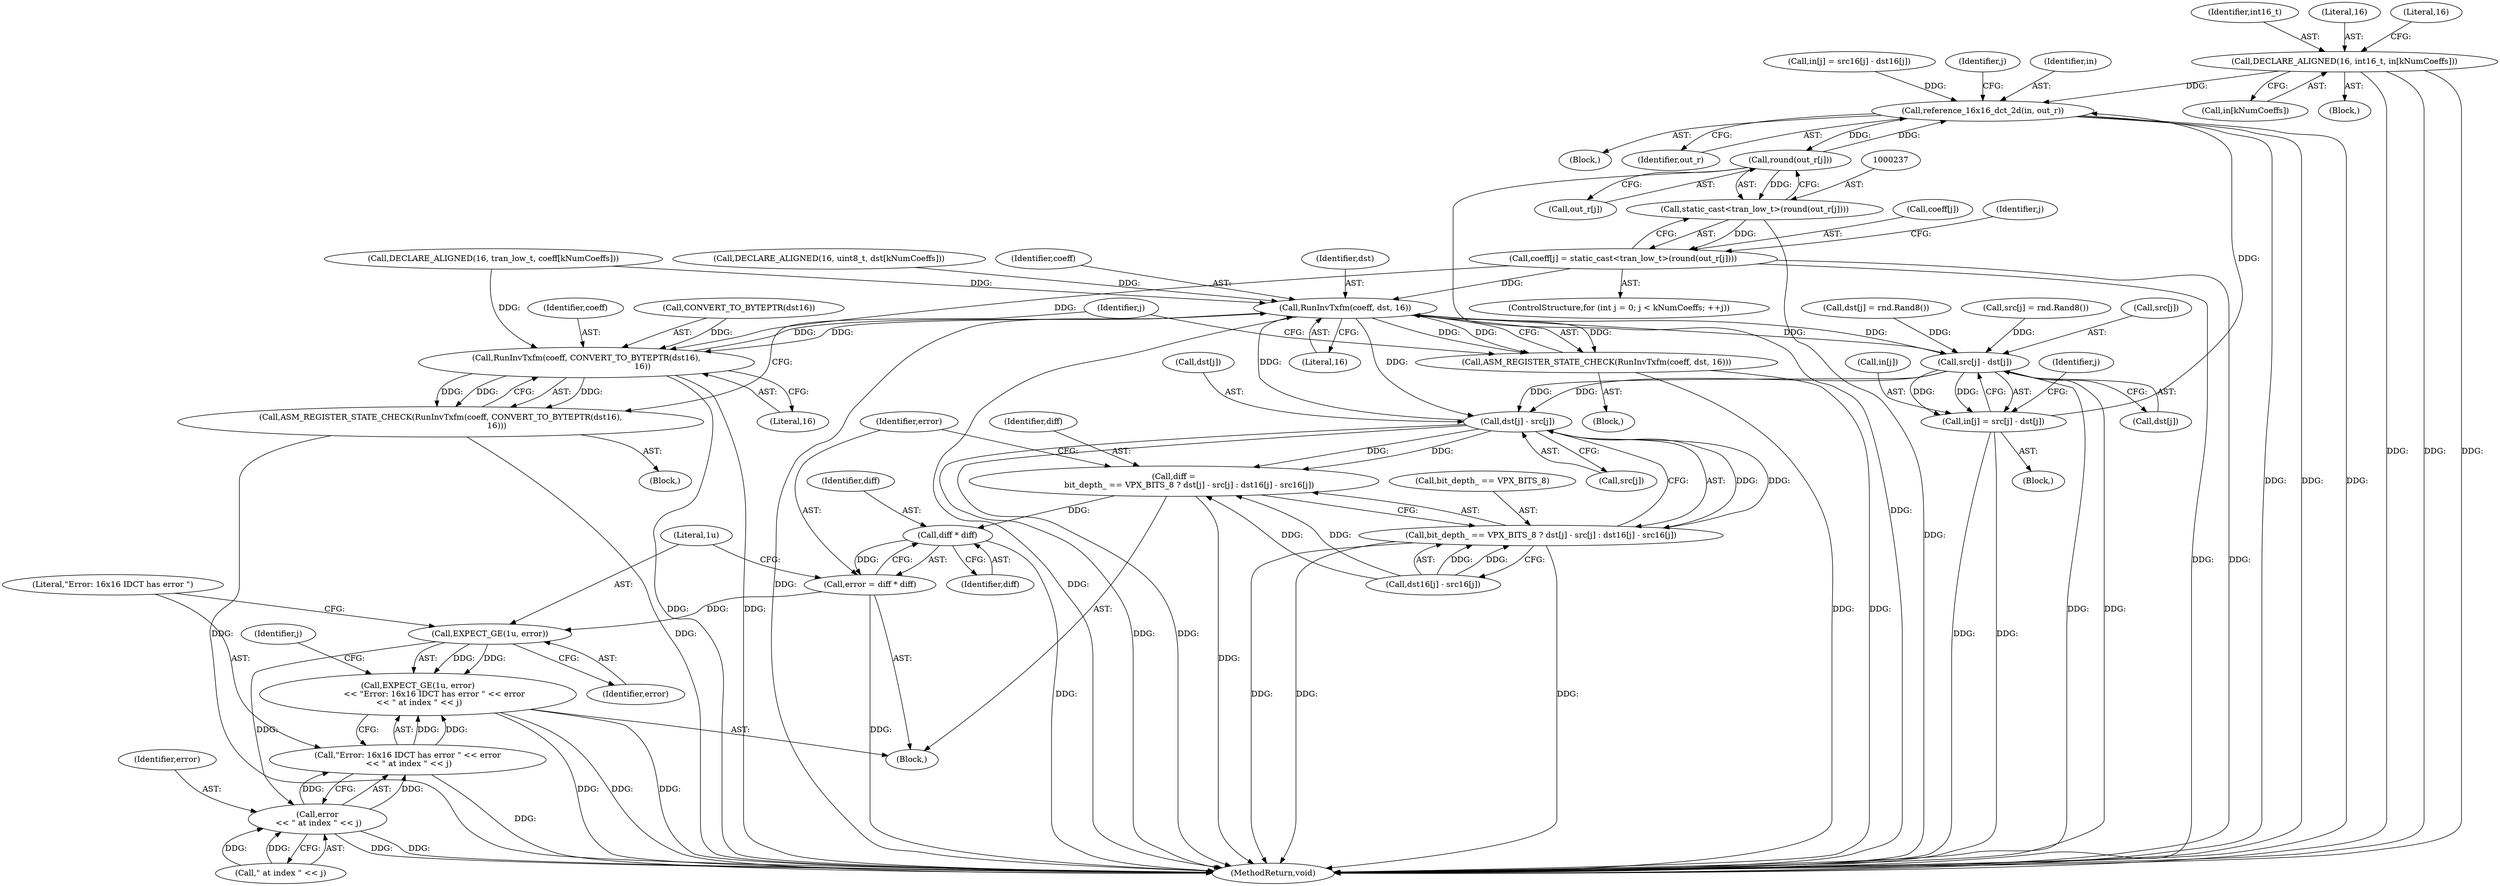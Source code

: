 digraph "0_Android_5a9753fca56f0eeb9f61e342b2fccffc364f9426_48@array" {
"1000107" [label="(Call,DECLARE_ALIGNED(16, int16_t, in[kNumCoeffs]))"];
"1000219" [label="(Call,reference_16x16_dct_2d(in, out_r))"];
"1000238" [label="(Call,round(out_r[j]))"];
"1000236" [label="(Call,static_cast<tran_low_t>(round(out_r[j])))"];
"1000232" [label="(Call,coeff[j] = static_cast<tran_low_t>(round(out_r[j])))"];
"1000248" [label="(Call,RunInvTxfm(coeff, dst, 16))"];
"1000185" [label="(Call,src[j] - dst[j])"];
"1000181" [label="(Call,in[j] = src[j] - dst[j])"];
"1000278" [label="(Call,dst[j] - src[j])"];
"1000272" [label="(Call,diff =\n            bit_depth_ == VPX_BITS_8 ? dst[j] - src[j] : dst16[j] - src16[j])"];
"1000295" [label="(Call,diff * diff)"];
"1000293" [label="(Call,error = diff * diff)"];
"1000299" [label="(Call,EXPECT_GE(1u, error))"];
"1000298" [label="(Call,EXPECT_GE(1u, error)\n             << \"Error: 16x16 IDCT has error \" << error\n << \" at index \" << j)"];
"1000304" [label="(Call,error\n << \" at index \" << j)"];
"1000302" [label="(Call,\"Error: 16x16 IDCT has error \" << error\n << \" at index \" << j)"];
"1000274" [label="(Call,bit_depth_ == VPX_BITS_8 ? dst[j] - src[j] : dst16[j] - src16[j])"];
"1000247" [label="(Call,ASM_REGISTER_STATE_CHECK(RunInvTxfm(coeff, dst, 16)))"];
"1000255" [label="(Call,RunInvTxfm(coeff, CONVERT_TO_BYTEPTR(dst16),\n                                            16))"];
"1000254" [label="(Call,ASM_REGISTER_STATE_CHECK(RunInvTxfm(coeff, CONVERT_TO_BYTEPTR(dst16),\n                                            16)))"];
"1000282" [label="(Call,src[j])"];
"1000220" [label="(Identifier,in)"];
"1000306" [label="(Call,\" at index \" << j)"];
"1000189" [label="(Call,dst[j])"];
"1000269" [label="(Identifier,j)"];
"1000101" [label="(Block,)"];
"1000246" [label="(Block,)"];
"1000254" [label="(Call,ASM_REGISTER_STATE_CHECK(RunInvTxfm(coeff, CONVERT_TO_BYTEPTR(dst16),\n                                            16)))"];
"1000274" [label="(Call,bit_depth_ == VPX_BITS_8 ? dst[j] - src[j] : dst16[j] - src16[j])"];
"1000309" [label="(MethodReturn,void)"];
"1000185" [label="(Call,src[j] - dst[j])"];
"1000110" [label="(Call,in[kNumCoeffs])"];
"1000208" [label="(Call,in[j] = src16[j] - dst16[j])"];
"1000176" [label="(Call,dst[j] = rnd.Rand8())"];
"1000119" [label="(Call,DECLARE_ALIGNED(16, uint8_t, dst[kNumCoeffs]))"];
"1000182" [label="(Call,in[j])"];
"1000249" [label="(Identifier,coeff)"];
"1000109" [label="(Identifier,int16_t)"];
"1000278" [label="(Call,dst[j] - src[j])"];
"1000275" [label="(Call,bit_depth_ == VPX_BITS_8)"];
"1000256" [label="(Identifier,coeff)"];
"1000236" [label="(Call,static_cast<tran_low_t>(round(out_r[j])))"];
"1000294" [label="(Identifier,error)"];
"1000296" [label="(Identifier,diff)"];
"1000302" [label="(Call,\"Error: 16x16 IDCT has error \" << error\n << \" at index \" << j)"];
"1000253" [label="(Block,)"];
"1000293" [label="(Call,error = diff * diff)"];
"1000301" [label="(Identifier,error)"];
"1000298" [label="(Call,EXPECT_GE(1u, error)\n             << \"Error: 16x16 IDCT has error \" << error\n << \" at index \" << j)"];
"1000113" [label="(Call,DECLARE_ALIGNED(16, tran_low_t, coeff[kNumCoeffs]))"];
"1000108" [label="(Literal,16)"];
"1000233" [label="(Call,coeff[j])"];
"1000171" [label="(Call,src[j] = rnd.Rand8())"];
"1000225" [label="(Identifier,j)"];
"1000170" [label="(Block,)"];
"1000270" [label="(Block,)"];
"1000239" [label="(Call,out_r[j])"];
"1000259" [label="(Literal,16)"];
"1000257" [label="(Call,CONVERT_TO_BYTEPTR(dst16))"];
"1000181" [label="(Call,in[j] = src[j] - dst[j])"];
"1000219" [label="(Call,reference_16x16_dct_2d(in, out_r))"];
"1000299" [label="(Call,EXPECT_GE(1u, error))"];
"1000186" [label="(Call,src[j])"];
"1000285" [label="(Call,dst16[j] - src16[j])"];
"1000305" [label="(Identifier,error)"];
"1000272" [label="(Call,diff =\n            bit_depth_ == VPX_BITS_8 ? dst[j] - src[j] : dst16[j] - src16[j])"];
"1000153" [label="(Block,)"];
"1000295" [label="(Call,diff * diff)"];
"1000250" [label="(Identifier,dst)"];
"1000107" [label="(Call,DECLARE_ALIGNED(16, int16_t, in[kNumCoeffs]))"];
"1000248" [label="(Call,RunInvTxfm(coeff, dst, 16))"];
"1000164" [label="(Identifier,j)"];
"1000232" [label="(Call,coeff[j] = static_cast<tran_low_t>(round(out_r[j])))"];
"1000238" [label="(Call,round(out_r[j]))"];
"1000222" [label="(ControlStructure,for (int j = 0; j < kNumCoeffs; ++j))"];
"1000221" [label="(Identifier,out_r)"];
"1000231" [label="(Identifier,j)"];
"1000255" [label="(Call,RunInvTxfm(coeff, CONVERT_TO_BYTEPTR(dst16),\n                                            16))"];
"1000114" [label="(Literal,16)"];
"1000303" [label="(Literal,\"Error: 16x16 IDCT has error \")"];
"1000273" [label="(Identifier,diff)"];
"1000304" [label="(Call,error\n << \" at index \" << j)"];
"1000247" [label="(Call,ASM_REGISTER_STATE_CHECK(RunInvTxfm(coeff, dst, 16)))"];
"1000263" [label="(Identifier,j)"];
"1000297" [label="(Identifier,diff)"];
"1000279" [label="(Call,dst[j])"];
"1000251" [label="(Literal,16)"];
"1000300" [label="(Literal,1u)"];
"1000107" -> "1000101"  [label="AST: "];
"1000107" -> "1000110"  [label="CFG: "];
"1000108" -> "1000107"  [label="AST: "];
"1000109" -> "1000107"  [label="AST: "];
"1000110" -> "1000107"  [label="AST: "];
"1000114" -> "1000107"  [label="CFG: "];
"1000107" -> "1000309"  [label="DDG: "];
"1000107" -> "1000309"  [label="DDG: "];
"1000107" -> "1000309"  [label="DDG: "];
"1000107" -> "1000219"  [label="DDG: "];
"1000219" -> "1000153"  [label="AST: "];
"1000219" -> "1000221"  [label="CFG: "];
"1000220" -> "1000219"  [label="AST: "];
"1000221" -> "1000219"  [label="AST: "];
"1000225" -> "1000219"  [label="CFG: "];
"1000219" -> "1000309"  [label="DDG: "];
"1000219" -> "1000309"  [label="DDG: "];
"1000219" -> "1000309"  [label="DDG: "];
"1000181" -> "1000219"  [label="DDG: "];
"1000208" -> "1000219"  [label="DDG: "];
"1000238" -> "1000219"  [label="DDG: "];
"1000219" -> "1000238"  [label="DDG: "];
"1000238" -> "1000236"  [label="AST: "];
"1000238" -> "1000239"  [label="CFG: "];
"1000239" -> "1000238"  [label="AST: "];
"1000236" -> "1000238"  [label="CFG: "];
"1000238" -> "1000309"  [label="DDG: "];
"1000238" -> "1000236"  [label="DDG: "];
"1000236" -> "1000232"  [label="AST: "];
"1000237" -> "1000236"  [label="AST: "];
"1000232" -> "1000236"  [label="CFG: "];
"1000236" -> "1000309"  [label="DDG: "];
"1000236" -> "1000232"  [label="DDG: "];
"1000232" -> "1000222"  [label="AST: "];
"1000233" -> "1000232"  [label="AST: "];
"1000231" -> "1000232"  [label="CFG: "];
"1000232" -> "1000309"  [label="DDG: "];
"1000232" -> "1000309"  [label="DDG: "];
"1000232" -> "1000248"  [label="DDG: "];
"1000232" -> "1000255"  [label="DDG: "];
"1000248" -> "1000247"  [label="AST: "];
"1000248" -> "1000251"  [label="CFG: "];
"1000249" -> "1000248"  [label="AST: "];
"1000250" -> "1000248"  [label="AST: "];
"1000251" -> "1000248"  [label="AST: "];
"1000247" -> "1000248"  [label="CFG: "];
"1000248" -> "1000309"  [label="DDG: "];
"1000248" -> "1000309"  [label="DDG: "];
"1000248" -> "1000185"  [label="DDG: "];
"1000248" -> "1000247"  [label="DDG: "];
"1000248" -> "1000247"  [label="DDG: "];
"1000248" -> "1000247"  [label="DDG: "];
"1000255" -> "1000248"  [label="DDG: "];
"1000113" -> "1000248"  [label="DDG: "];
"1000185" -> "1000248"  [label="DDG: "];
"1000119" -> "1000248"  [label="DDG: "];
"1000278" -> "1000248"  [label="DDG: "];
"1000248" -> "1000255"  [label="DDG: "];
"1000248" -> "1000278"  [label="DDG: "];
"1000185" -> "1000181"  [label="AST: "];
"1000185" -> "1000189"  [label="CFG: "];
"1000186" -> "1000185"  [label="AST: "];
"1000189" -> "1000185"  [label="AST: "];
"1000181" -> "1000185"  [label="CFG: "];
"1000185" -> "1000309"  [label="DDG: "];
"1000185" -> "1000309"  [label="DDG: "];
"1000185" -> "1000181"  [label="DDG: "];
"1000185" -> "1000181"  [label="DDG: "];
"1000171" -> "1000185"  [label="DDG: "];
"1000176" -> "1000185"  [label="DDG: "];
"1000185" -> "1000278"  [label="DDG: "];
"1000185" -> "1000278"  [label="DDG: "];
"1000181" -> "1000170"  [label="AST: "];
"1000182" -> "1000181"  [label="AST: "];
"1000164" -> "1000181"  [label="CFG: "];
"1000181" -> "1000309"  [label="DDG: "];
"1000181" -> "1000309"  [label="DDG: "];
"1000278" -> "1000274"  [label="AST: "];
"1000278" -> "1000282"  [label="CFG: "];
"1000279" -> "1000278"  [label="AST: "];
"1000282" -> "1000278"  [label="AST: "];
"1000274" -> "1000278"  [label="CFG: "];
"1000278" -> "1000309"  [label="DDG: "];
"1000278" -> "1000309"  [label="DDG: "];
"1000278" -> "1000272"  [label="DDG: "];
"1000278" -> "1000272"  [label="DDG: "];
"1000278" -> "1000274"  [label="DDG: "];
"1000278" -> "1000274"  [label="DDG: "];
"1000272" -> "1000270"  [label="AST: "];
"1000272" -> "1000274"  [label="CFG: "];
"1000273" -> "1000272"  [label="AST: "];
"1000274" -> "1000272"  [label="AST: "];
"1000294" -> "1000272"  [label="CFG: "];
"1000272" -> "1000309"  [label="DDG: "];
"1000285" -> "1000272"  [label="DDG: "];
"1000285" -> "1000272"  [label="DDG: "];
"1000272" -> "1000295"  [label="DDG: "];
"1000295" -> "1000293"  [label="AST: "];
"1000295" -> "1000297"  [label="CFG: "];
"1000296" -> "1000295"  [label="AST: "];
"1000297" -> "1000295"  [label="AST: "];
"1000293" -> "1000295"  [label="CFG: "];
"1000295" -> "1000309"  [label="DDG: "];
"1000295" -> "1000293"  [label="DDG: "];
"1000293" -> "1000270"  [label="AST: "];
"1000294" -> "1000293"  [label="AST: "];
"1000300" -> "1000293"  [label="CFG: "];
"1000293" -> "1000309"  [label="DDG: "];
"1000293" -> "1000299"  [label="DDG: "];
"1000299" -> "1000298"  [label="AST: "];
"1000299" -> "1000301"  [label="CFG: "];
"1000300" -> "1000299"  [label="AST: "];
"1000301" -> "1000299"  [label="AST: "];
"1000303" -> "1000299"  [label="CFG: "];
"1000299" -> "1000298"  [label="DDG: "];
"1000299" -> "1000298"  [label="DDG: "];
"1000299" -> "1000304"  [label="DDG: "];
"1000298" -> "1000270"  [label="AST: "];
"1000298" -> "1000302"  [label="CFG: "];
"1000302" -> "1000298"  [label="AST: "];
"1000269" -> "1000298"  [label="CFG: "];
"1000298" -> "1000309"  [label="DDG: "];
"1000298" -> "1000309"  [label="DDG: "];
"1000298" -> "1000309"  [label="DDG: "];
"1000302" -> "1000298"  [label="DDG: "];
"1000302" -> "1000298"  [label="DDG: "];
"1000304" -> "1000302"  [label="AST: "];
"1000304" -> "1000306"  [label="CFG: "];
"1000305" -> "1000304"  [label="AST: "];
"1000306" -> "1000304"  [label="AST: "];
"1000302" -> "1000304"  [label="CFG: "];
"1000304" -> "1000309"  [label="DDG: "];
"1000304" -> "1000309"  [label="DDG: "];
"1000304" -> "1000302"  [label="DDG: "];
"1000304" -> "1000302"  [label="DDG: "];
"1000306" -> "1000304"  [label="DDG: "];
"1000306" -> "1000304"  [label="DDG: "];
"1000303" -> "1000302"  [label="AST: "];
"1000302" -> "1000309"  [label="DDG: "];
"1000274" -> "1000285"  [label="CFG: "];
"1000275" -> "1000274"  [label="AST: "];
"1000285" -> "1000274"  [label="AST: "];
"1000274" -> "1000309"  [label="DDG: "];
"1000274" -> "1000309"  [label="DDG: "];
"1000274" -> "1000309"  [label="DDG: "];
"1000285" -> "1000274"  [label="DDG: "];
"1000285" -> "1000274"  [label="DDG: "];
"1000247" -> "1000246"  [label="AST: "];
"1000263" -> "1000247"  [label="CFG: "];
"1000247" -> "1000309"  [label="DDG: "];
"1000247" -> "1000309"  [label="DDG: "];
"1000255" -> "1000254"  [label="AST: "];
"1000255" -> "1000259"  [label="CFG: "];
"1000256" -> "1000255"  [label="AST: "];
"1000257" -> "1000255"  [label="AST: "];
"1000259" -> "1000255"  [label="AST: "];
"1000254" -> "1000255"  [label="CFG: "];
"1000255" -> "1000309"  [label="DDG: "];
"1000255" -> "1000309"  [label="DDG: "];
"1000255" -> "1000254"  [label="DDG: "];
"1000255" -> "1000254"  [label="DDG: "];
"1000255" -> "1000254"  [label="DDG: "];
"1000113" -> "1000255"  [label="DDG: "];
"1000257" -> "1000255"  [label="DDG: "];
"1000254" -> "1000253"  [label="AST: "];
"1000263" -> "1000254"  [label="CFG: "];
"1000254" -> "1000309"  [label="DDG: "];
"1000254" -> "1000309"  [label="DDG: "];
}
